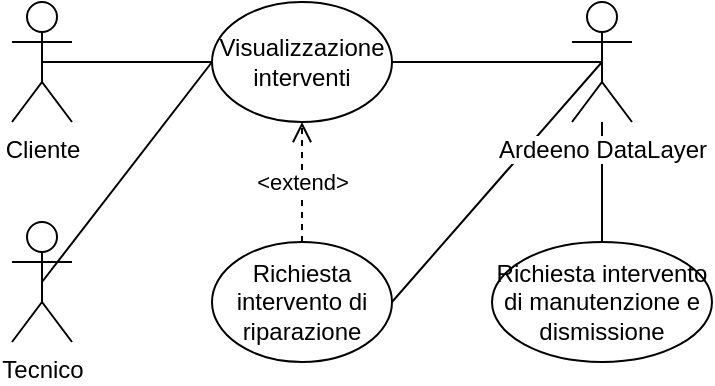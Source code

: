 <mxfile scale="4" border="0" pages="1">
    <diagram id="2pkDhd71fD2mC2tWStdZ" name="Page-1">
        <mxGraphModel dx="199" dy="393" grid="1" gridSize="10" guides="1" tooltips="1" connect="1" arrows="1" fold="1" page="1" pageScale="1" pageWidth="827" pageHeight="1169" background="#FFFFFF" math="0" shadow="0">
            <root>
                <mxCell id="0"/>
                <mxCell id="1" parent="0"/>
                <mxCell id="O_CSJ5SETcwsMR54zyhG-16" value="Visualizzazione interventi" style="ellipse;whiteSpace=wrap;html=1;strokeColor=#000000;" parent="1" vertex="1">
                    <mxGeometry x="360" y="890" width="90" height="60" as="geometry"/>
                </mxCell>
                <mxCell id="OmCYWnrhbO7qevd_RyAj-28" value="Richiesta intervento di riparazione" style="ellipse;whiteSpace=wrap;html=1;strokeColor=#000000;" parent="1" vertex="1">
                    <mxGeometry x="360" y="1010" width="90" height="60" as="geometry"/>
                </mxCell>
                <mxCell id="OmCYWnrhbO7qevd_RyAj-53" value="&amp;lt;extend&amp;gt;" style="endArrow=open;endSize=8;endFill=0;html=1;rounded=0;dashed=1;exitX=0.5;exitY=0;exitDx=0;exitDy=0;entryX=0.5;entryY=1;entryDx=0;entryDy=0;startSize=0;" parent="1" source="OmCYWnrhbO7qevd_RyAj-28" target="O_CSJ5SETcwsMR54zyhG-16" edge="1">
                    <mxGeometry width="160" relative="1" as="geometry">
                        <mxPoint x="610" y="500" as="sourcePoint"/>
                        <mxPoint x="500" y="530" as="targetPoint"/>
                    </mxGeometry>
                </mxCell>
                <mxCell id="OmCYWnrhbO7qevd_RyAj-61" style="edgeStyle=none;rounded=0;orthogonalLoop=1;jettySize=auto;html=1;exitX=0.5;exitY=0.5;exitDx=0;exitDy=0;exitPerimeter=0;entryX=0;entryY=0.5;entryDx=0;entryDy=0;endArrow=none;endFill=0;endSize=10;" parent="1" source="OmCYWnrhbO7qevd_RyAj-58" target="O_CSJ5SETcwsMR54zyhG-16" edge="1">
                    <mxGeometry relative="1" as="geometry"/>
                </mxCell>
                <mxCell id="OmCYWnrhbO7qevd_RyAj-58" value="Cliente" style="shape=umlActor;verticalLabelPosition=bottom;verticalAlign=top;html=1;outlineConnect=0;perimeterSpacing=14;" parent="1" vertex="1">
                    <mxGeometry x="260" y="890" width="30" height="60" as="geometry"/>
                </mxCell>
                <mxCell id="OmCYWnrhbO7qevd_RyAj-66" style="edgeStyle=none;rounded=0;orthogonalLoop=1;jettySize=auto;html=1;exitX=0.5;exitY=0.5;exitDx=0;exitDy=0;exitPerimeter=0;entryX=1;entryY=0.5;entryDx=0;entryDy=0;endArrow=none;endFill=0;endSize=10;" parent="1" source="OmCYWnrhbO7qevd_RyAj-60" target="O_CSJ5SETcwsMR54zyhG-16" edge="1">
                    <mxGeometry relative="1" as="geometry">
                        <mxPoint x="610" y="920" as="targetPoint"/>
                    </mxGeometry>
                </mxCell>
                <mxCell id="OmCYWnrhbO7qevd_RyAj-71" style="edgeStyle=none;rounded=0;orthogonalLoop=1;jettySize=auto;html=1;exitX=0.5;exitY=0.5;exitDx=0;exitDy=0;exitPerimeter=0;entryX=1;entryY=0.5;entryDx=0;entryDy=0;endArrow=none;endFill=0;endSize=10;" parent="1" source="OmCYWnrhbO7qevd_RyAj-60" target="OmCYWnrhbO7qevd_RyAj-28" edge="1">
                    <mxGeometry relative="1" as="geometry">
                        <mxPoint x="610" y="1000" as="targetPoint"/>
                    </mxGeometry>
                </mxCell>
                <mxCell id="5" value="" style="edgeStyle=none;html=1;endArrow=none;endFill=0;" edge="1" parent="1" source="OmCYWnrhbO7qevd_RyAj-60" target="4">
                    <mxGeometry relative="1" as="geometry"/>
                </mxCell>
                <mxCell id="OmCYWnrhbO7qevd_RyAj-60" value="Ardeeno DataLayer" style="shape=umlActor;verticalLabelPosition=bottom;verticalAlign=top;html=1;outlineConnect=0;labelBackgroundColor=default;" parent="1" vertex="1">
                    <mxGeometry x="540" y="890" width="30" height="60" as="geometry"/>
                </mxCell>
                <mxCell id="3" style="rounded=0;orthogonalLoop=1;jettySize=auto;html=1;exitX=0.5;exitY=0.5;exitDx=0;exitDy=0;exitPerimeter=0;endArrow=none;endFill=0;" parent="1" source="2" edge="1">
                    <mxGeometry relative="1" as="geometry">
                        <mxPoint x="360" y="920" as="targetPoint"/>
                    </mxGeometry>
                </mxCell>
                <mxCell id="2" value="Tecnico" style="shape=umlActor;verticalLabelPosition=bottom;labelBackgroundColor=#ffffff;verticalAlign=top;html=1;outlineConnect=0;" parent="1" vertex="1">
                    <mxGeometry x="260" y="1000" width="30" height="60" as="geometry"/>
                </mxCell>
                <mxCell id="4" value="Richiesta intervento di manutenzione e&lt;br&gt;dismissione" style="ellipse;whiteSpace=wrap;html=1;strokeColor=#000000;" vertex="1" parent="1">
                    <mxGeometry x="500" y="1010" width="110" height="60" as="geometry"/>
                </mxCell>
            </root>
        </mxGraphModel>
    </diagram>
</mxfile>